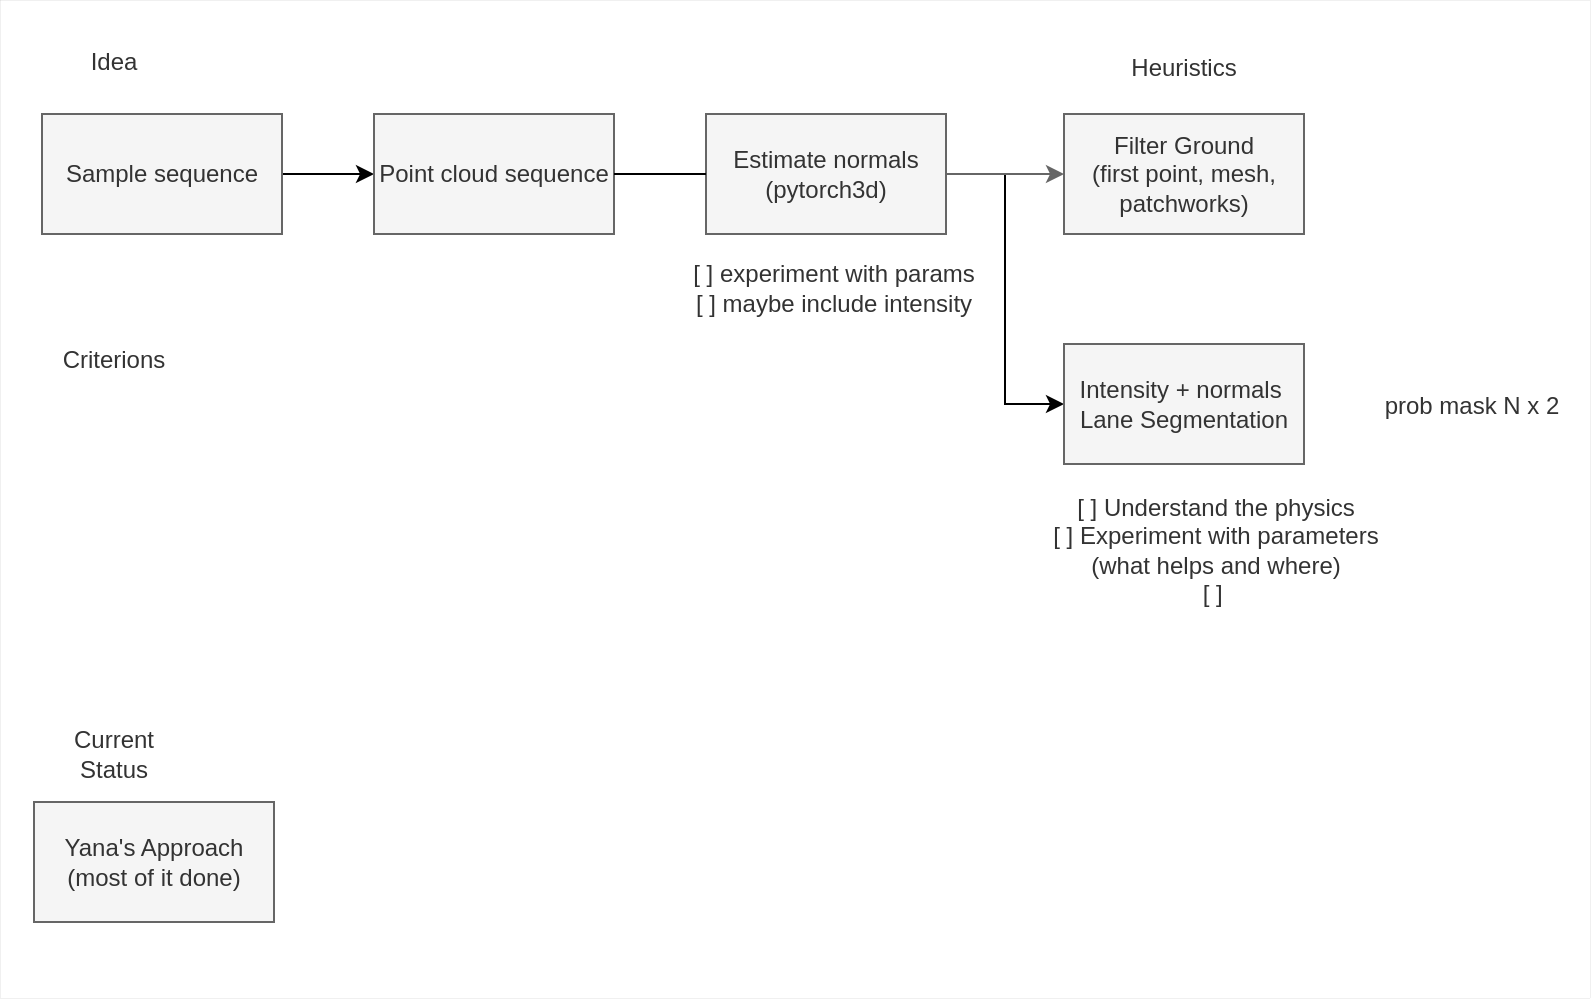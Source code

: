 <mxfile version="20.5.3" type="embed"><diagram id="23iRSUPoRavnBvh4doch" name="Page-1"><mxGraphModel dx="20" dy="1743" grid="0" gridSize="10" guides="1" tooltips="1" connect="1" arrows="1" fold="1" page="1" pageScale="1" pageWidth="827" pageHeight="1169" background="#ffffff" math="1" shadow="0"><root><mxCell id="0"/><mxCell id="1" parent="0"/><mxCell id="30" value="" style="rounded=0;whiteSpace=wrap;html=1;fillColor=#FFFFFF;fontColor=#333333;strokeColor=#666666;strokeWidth=0;" vertex="1" parent="1"><mxGeometry x="843" y="-6" width="795" height="499" as="geometry"/></mxCell><mxCell id="7" style="edgeStyle=orthogonalEdgeStyle;rounded=0;orthogonalLoop=1;jettySize=auto;html=1;entryX=0;entryY=0.5;entryDx=0;entryDy=0;strokeColor=#000000;" parent="1" source="3" target="6" edge="1"><mxGeometry relative="1" as="geometry"/></mxCell><mxCell id="3" value="Sample sequence" style="rounded=0;whiteSpace=wrap;html=1;fillColor=#f5f5f5;fontColor=#333333;strokeColor=#666666;" parent="1" vertex="1"><mxGeometry x="864" y="51" width="120" height="60" as="geometry"/></mxCell><mxCell id="6" value="Point cloud sequence" style="rounded=0;whiteSpace=wrap;html=1;fillColor=#f5f5f5;fontColor=#333333;strokeColor=#666666;" parent="1" vertex="1"><mxGeometry x="1030" y="51" width="120" height="60" as="geometry"/></mxCell><mxCell id="8" value="Filter Ground&lt;br&gt;(first point, mesh, patchworks)" style="rounded=0;whiteSpace=wrap;html=1;fillColor=#f5f5f5;fontColor=#333333;strokeColor=#666666;" parent="1" vertex="1"><mxGeometry x="1375" y="51" width="120" height="60" as="geometry"/></mxCell><mxCell id="15" style="edgeStyle=orthogonalEdgeStyle;rounded=0;orthogonalLoop=1;jettySize=auto;html=1;strokeColor=#000000;entryX=0;entryY=0.5;entryDx=0;entryDy=0;" parent="1" source="10" target="20" edge="1"><mxGeometry relative="1" as="geometry"><mxPoint x="1710" y="90" as="targetPoint"/><Array as="points"/></mxGeometry></mxCell><mxCell id="18" value="Current Status" style="text;html=1;strokeColor=none;fillColor=none;align=center;verticalAlign=middle;whiteSpace=wrap;rounded=0;fontFamily=Helvetica;fontSize=12;fontColor=#333333;" parent="1" vertex="1"><mxGeometry x="870" y="356" width="60" height="30" as="geometry"/></mxCell><mxCell id="19" value="Idea" style="text;html=1;strokeColor=none;fillColor=none;align=center;verticalAlign=middle;whiteSpace=wrap;rounded=0;fontFamily=Helvetica;fontSize=12;fontColor=#333333;" parent="1" vertex="1"><mxGeometry x="870" y="10" width="60" height="30" as="geometry"/></mxCell><mxCell id="20" value="Intensity + normals&amp;nbsp;&lt;br&gt;Lane Segmentation" style="rounded=0;whiteSpace=wrap;html=1;fillColor=#f5f5f5;fontColor=#333333;strokeColor=#666666;" parent="1" vertex="1"><mxGeometry x="1375" y="166" width="120" height="60" as="geometry"/></mxCell><mxCell id="21" value="Yana's Approach&lt;br&gt;(most of it done)" style="rounded=0;whiteSpace=wrap;html=1;fillColor=#f5f5f5;fontColor=#333333;strokeColor=#666666;" parent="1" vertex="1"><mxGeometry x="860" y="395" width="120" height="60" as="geometry"/></mxCell><mxCell id="22" value="[ ] Understand the physics&lt;br&gt;[ ] Experiment with parameters (what helps and where)&lt;br&gt;[ ]&amp;nbsp;" style="text;html=1;strokeColor=none;fillColor=none;align=center;verticalAlign=middle;whiteSpace=wrap;rounded=0;fontFamily=Helvetica;fontSize=12;fontColor=#333333;" parent="1" vertex="1"><mxGeometry x="1358" y="238" width="186" height="61" as="geometry"/></mxCell><mxCell id="23" value="prob mask N x 2" style="text;html=1;strokeColor=none;fillColor=none;align=center;verticalAlign=middle;whiteSpace=wrap;rounded=0;fontFamily=Helvetica;fontSize=12;fontColor=#333333;" parent="1" vertex="1"><mxGeometry x="1523" y="168" width="112" height="58" as="geometry"/></mxCell><mxCell id="25" style="edgeStyle=orthogonalEdgeStyle;rounded=0;orthogonalLoop=1;jettySize=auto;html=1;entryX=0;entryY=0.5;entryDx=0;entryDy=0;fontFamily=Helvetica;fontSize=12;fontColor=#333333;fillColor=#f5f5f5;strokeColor=#666666;" parent="1" source="10" target="8" edge="1"><mxGeometry relative="1" as="geometry"/></mxCell><mxCell id="10" value="Estimate normals&lt;br&gt;(pytorch3d)" style="rounded=0;whiteSpace=wrap;html=1;fillColor=#f5f5f5;fontColor=#333333;strokeColor=#666666;" parent="1" vertex="1"><mxGeometry x="1196" y="51" width="120" height="60" as="geometry"/></mxCell><mxCell id="24" value="" style="edgeStyle=orthogonalEdgeStyle;rounded=0;orthogonalLoop=1;jettySize=auto;html=1;entryX=0;entryY=0.5;entryDx=0;entryDy=0;strokeColor=#000000;endArrow=none;" parent="1" source="6" target="10" edge="1"><mxGeometry relative="1" as="geometry"><mxPoint x="1150.0" y="81" as="sourcePoint"/><mxPoint x="1458" y="85" as="targetPoint"/></mxGeometry></mxCell><mxCell id="26" value="[ ] experiment with params&lt;br&gt;[ ] maybe include intensity" style="text;html=1;strokeColor=none;fillColor=none;align=center;verticalAlign=middle;whiteSpace=wrap;rounded=0;fontFamily=Helvetica;fontSize=12;fontColor=#333333;" parent="1" vertex="1"><mxGeometry x="1184" y="107" width="152" height="61" as="geometry"/></mxCell><mxCell id="28" value="Heuristics" style="text;html=1;strokeColor=none;fillColor=none;align=center;verticalAlign=middle;whiteSpace=wrap;rounded=0;fontFamily=Helvetica;fontSize=12;fontColor=#333333;" parent="1" vertex="1"><mxGeometry x="1385" y="13" width="100" height="30" as="geometry"/></mxCell><mxCell id="29" value="Criterions" style="text;html=1;strokeColor=none;fillColor=none;align=center;verticalAlign=middle;whiteSpace=wrap;rounded=0;fontFamily=Helvetica;fontSize=12;fontColor=#333333;" parent="1" vertex="1"><mxGeometry x="870" y="159" width="60" height="30" as="geometry"/></mxCell></root></mxGraphModel></diagram></mxfile>